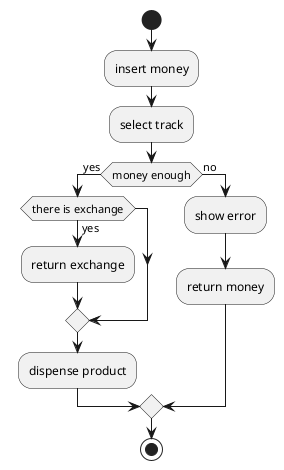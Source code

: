 @startuml
start

:insert money;
:select track;
if (money enough) then (yes)
    if (there is exchange) then (yes)
        :return exchange;
    endif
    :dispense product;
else (no)
    :show error;
    :return money;
endif

stop

@enduml
